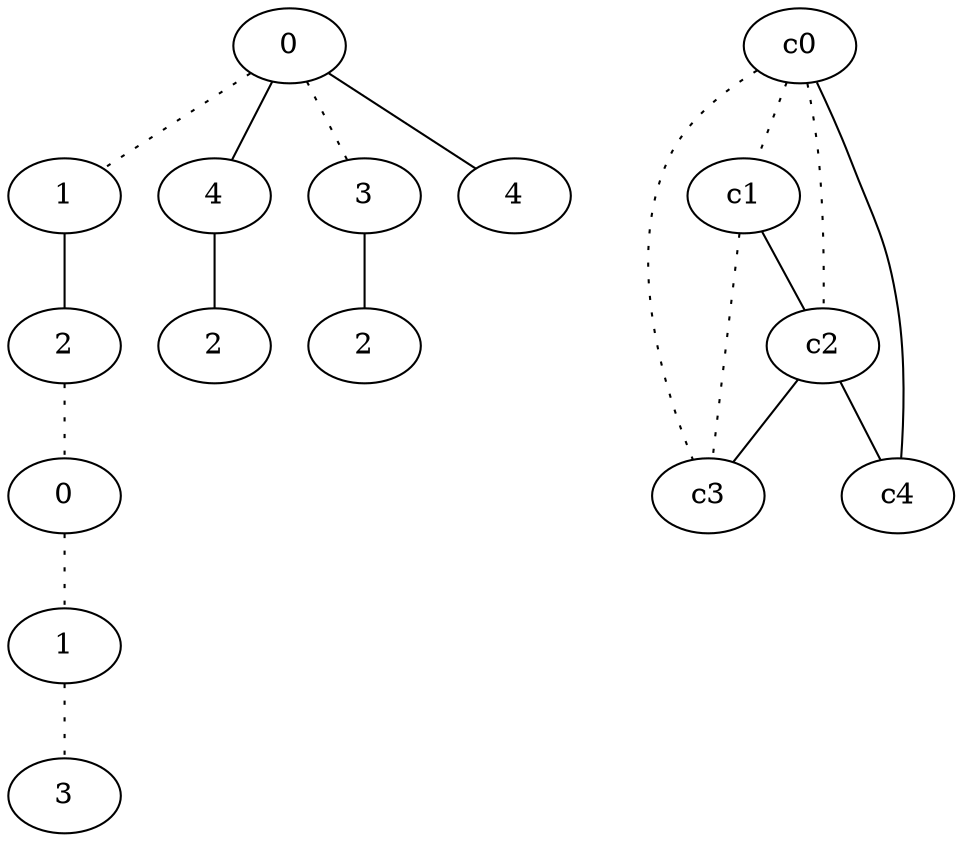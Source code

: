 graph {
a0[label=0];
a1[label=1];
a2[label=2];
a3[label=0];
a4[label=1];
a5[label=3];
a6[label=4];
a7[label=2];
a8[label=3];
a9[label=2];
a10[label=4];
a0 -- a1 [style=dotted];
a0 -- a6;
a0 -- a8 [style=dotted];
a0 -- a10;
a1 -- a2;
a2 -- a3 [style=dotted];
a3 -- a4 [style=dotted];
a4 -- a5 [style=dotted];
a6 -- a7;
a8 -- a9;
c0 -- c1 [style=dotted];
c0 -- c2 [style=dotted];
c0 -- c3 [style=dotted];
c0 -- c4;
c1 -- c2;
c1 -- c3 [style=dotted];
c2 -- c3;
c2 -- c4;
}
